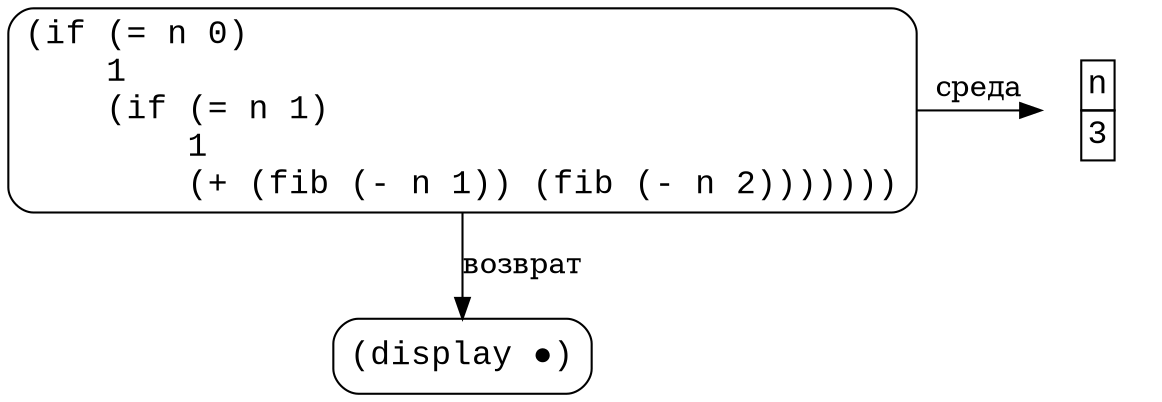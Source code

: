 digraph {
  fontname="Courier New";
  node [shape=rect, style=rounded, fontname="Courier New", fontsize=16];

  f1 [
    label=
      "(if (= n 0)                                \n" +
      "    1                                      \n" +
      "    (if (= n 1)                            \n" +
      "        1                                  \n" +
      "        (+ (fib (- n 1)) (fib (- n 2)))))))\n",
  ];
  e1 [
    shape=none,
    label=<
      <table border="0" cellborder="1" cellspacing="0">
      <tr><td>n</td></tr>
      <tr><td>3</td></tr>
      </table>
    >
  ];
  f1 -> e1 [ label="среда" ];
  { rank=same; f1, e1; }

  f0 [label="(display ●)"];
  f1 -> f0 [ label="возврат" ];
}